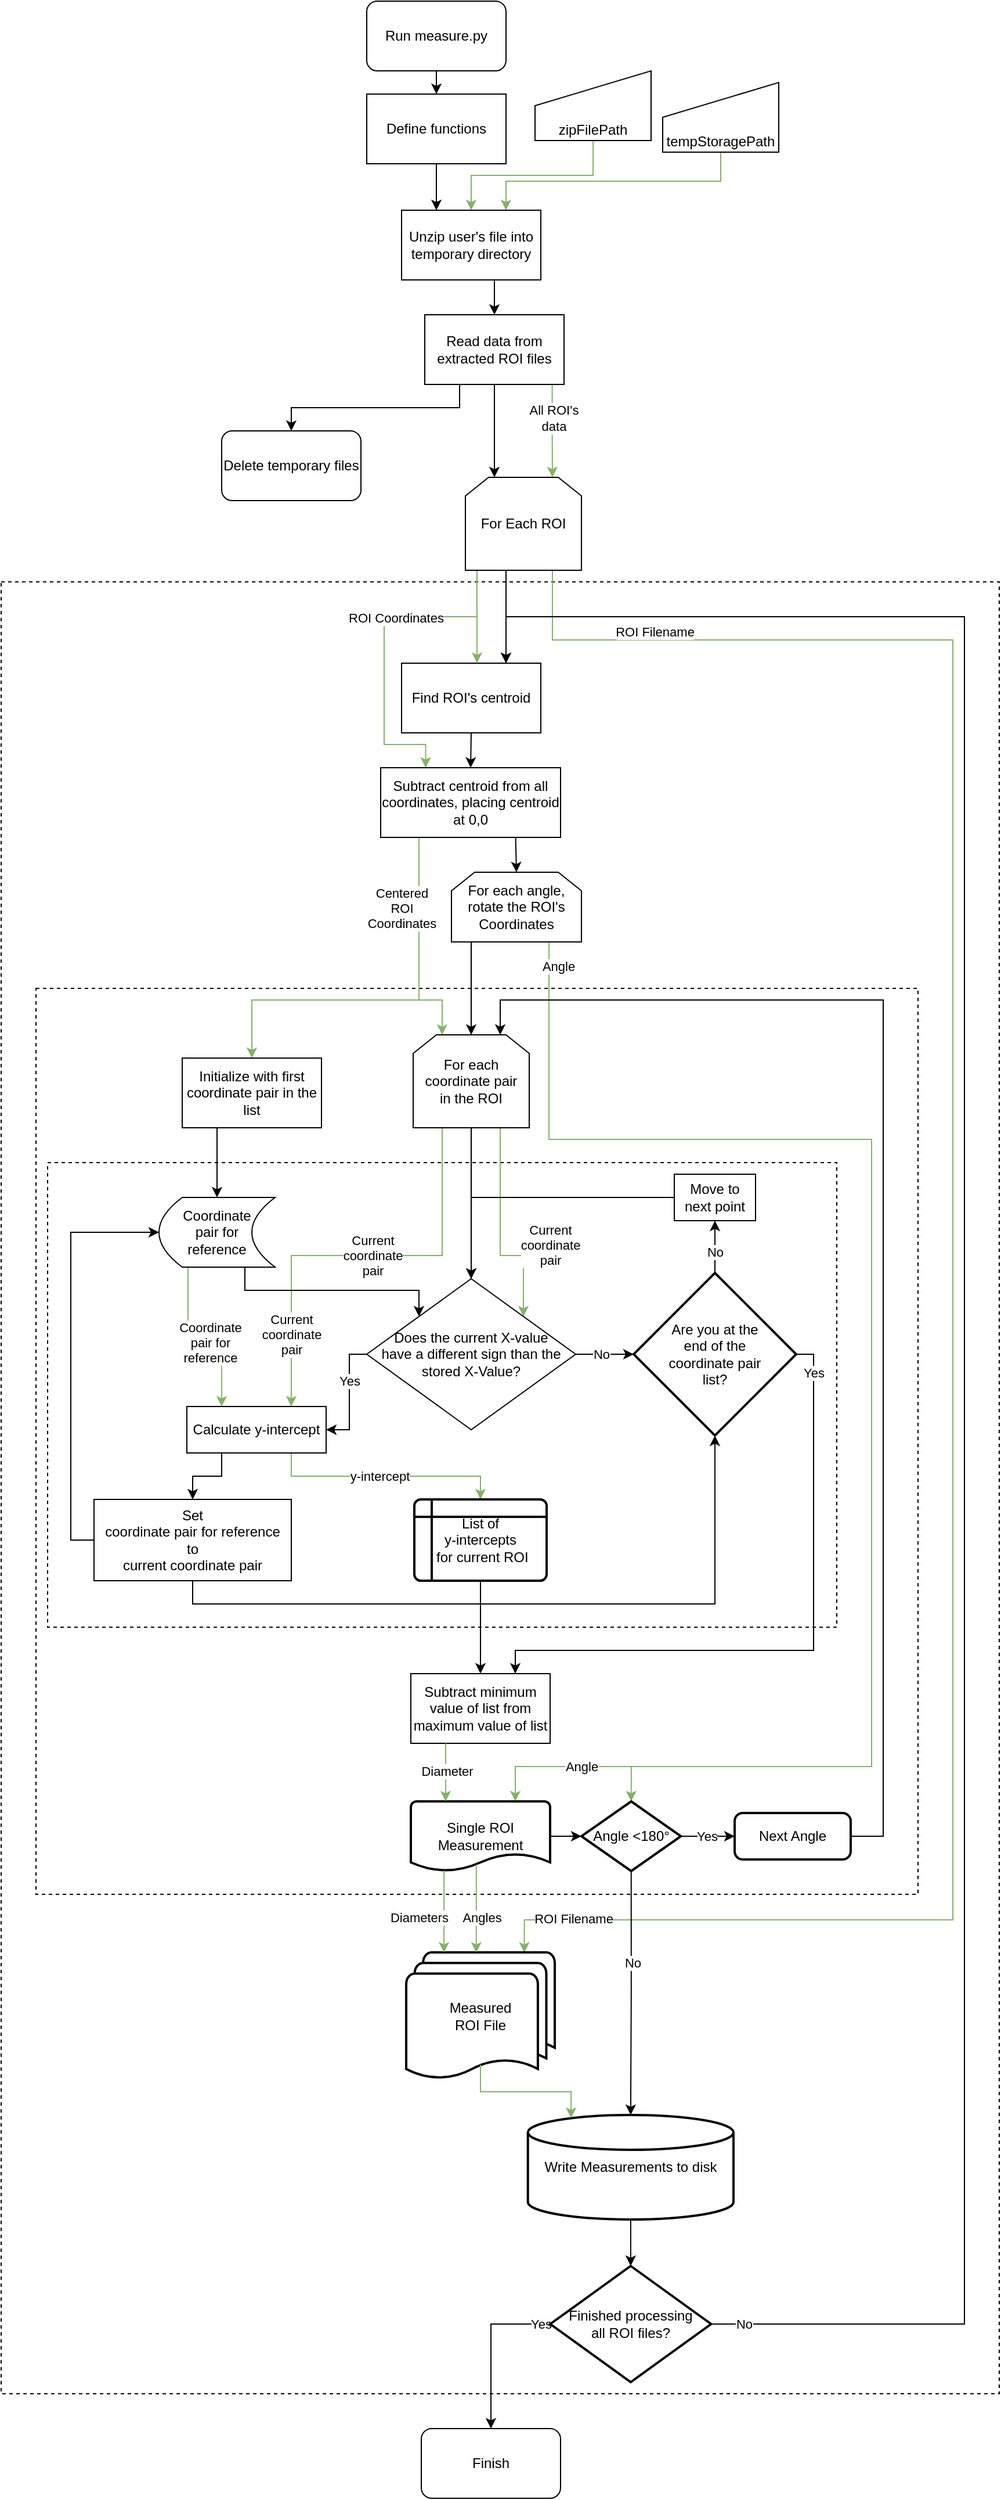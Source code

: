 <mxfile version="25.0.3">
  <diagram name="Page-1" id="Ukwd3pLd63eVTPbRMamu">
    <mxGraphModel dx="1938" dy="1202" grid="1" gridSize="10" guides="1" tooltips="1" connect="1" arrows="1" fold="1" page="1" pageScale="1" pageWidth="850" pageHeight="1700" background="none" math="0" shadow="0">
      <root>
        <mxCell id="0" />
        <mxCell id="1" parent="0" />
        <mxCell id="DfRfyEGStepN6iGDgja2-163" value="" style="rounded=0;whiteSpace=wrap;html=1;dashed=1;" vertex="1" parent="1">
          <mxGeometry x="20" y="500" width="860" height="1560" as="geometry" />
        </mxCell>
        <mxCell id="DfRfyEGStepN6iGDgja2-31" style="edgeStyle=orthogonalEdgeStyle;rounded=0;orthogonalLoop=1;jettySize=auto;html=1;exitX=0.099;exitY=1.001;exitDx=0;exitDy=0;entryX=0.25;entryY=0;entryDx=0;entryDy=0;fillColor=#d5e8d4;strokeColor=#82b366;exitPerimeter=0;" edge="1" parent="1" source="DfRfyEGStepN6iGDgja2-52" target="DfRfyEGStepN6iGDgja2-27">
          <mxGeometry relative="1" as="geometry">
            <mxPoint x="445" y="520" as="sourcePoint" />
            <Array as="points">
              <mxPoint x="430" y="530" />
              <mxPoint x="350" y="530" />
              <mxPoint x="350" y="640" />
              <mxPoint x="386" y="640" />
            </Array>
          </mxGeometry>
        </mxCell>
        <mxCell id="DfRfyEGStepN6iGDgja2-141" value="" style="rounded=0;whiteSpace=wrap;html=1;dashed=1;" vertex="1" parent="1">
          <mxGeometry x="50" y="850" width="760" height="780" as="geometry" />
        </mxCell>
        <mxCell id="DfRfyEGStepN6iGDgja2-136" style="edgeStyle=orthogonalEdgeStyle;rounded=0;orthogonalLoop=1;jettySize=auto;html=1;exitX=0.75;exitY=1;exitDx=0;exitDy=0;entryX=0.5;entryY=0;entryDx=0;entryDy=0;entryPerimeter=0;fillColor=#d5e8d4;strokeColor=#82b366;" edge="1" parent="1" source="DfRfyEGStepN6iGDgja2-56" target="DfRfyEGStepN6iGDgja2-129">
          <mxGeometry relative="1" as="geometry">
            <mxPoint x="680" y="1504.634" as="targetPoint" />
            <Array as="points">
              <mxPoint x="492" y="980" />
              <mxPoint x="770" y="980" />
              <mxPoint x="770" y="1520" />
              <mxPoint x="563" y="1520" />
            </Array>
          </mxGeometry>
        </mxCell>
        <mxCell id="DfRfyEGStepN6iGDgja2-102" value="" style="rounded=0;whiteSpace=wrap;html=1;dashed=1;" vertex="1" parent="1">
          <mxGeometry x="60" y="1000" width="680" height="400" as="geometry" />
        </mxCell>
        <mxCell id="DfRfyEGStepN6iGDgja2-74" style="edgeStyle=orthogonalEdgeStyle;rounded=0;orthogonalLoop=1;jettySize=auto;html=1;exitX=0.25;exitY=1;exitDx=0;exitDy=0;entryX=0.5;entryY=0;entryDx=0;entryDy=0;fillColor=#d5e8d4;strokeColor=#82b366;" edge="1" parent="1" source="DfRfyEGStepN6iGDgja2-27" target="DfRfyEGStepN6iGDgja2-63">
          <mxGeometry relative="1" as="geometry">
            <Array as="points">
              <mxPoint x="380" y="720" />
              <mxPoint x="380" y="860" />
              <mxPoint x="236" y="860" />
            </Array>
          </mxGeometry>
        </mxCell>
        <mxCell id="DfRfyEGStepN6iGDgja2-73" style="edgeStyle=orthogonalEdgeStyle;rounded=0;orthogonalLoop=1;jettySize=auto;html=1;exitX=0.25;exitY=1;exitDx=0;exitDy=0;entryX=0.75;entryY=0;entryDx=0;entryDy=0;fillColor=#d5e8d4;strokeColor=#82b366;" edge="1" parent="1" source="DfRfyEGStepN6iGDgja2-57" target="DfRfyEGStepN6iGDgja2-72">
          <mxGeometry relative="1" as="geometry">
            <mxPoint x="400" y="1040" as="sourcePoint" />
            <Array as="points">
              <mxPoint x="400" y="1080" />
              <mxPoint x="270" y="1080" />
            </Array>
          </mxGeometry>
        </mxCell>
        <mxCell id="DfRfyEGStepN6iGDgja2-79" value="&lt;div&gt;Current&lt;/div&gt;&lt;div&gt;coordinate&lt;/div&gt;&lt;div&gt;pair&lt;/div&gt;" style="edgeLabel;html=1;align=center;verticalAlign=middle;resizable=0;points=[];" vertex="1" connectable="0" parent="DfRfyEGStepN6iGDgja2-73">
          <mxGeometry x="0.67" y="-2" relative="1" as="geometry">
            <mxPoint x="2" y="-1" as="offset" />
          </mxGeometry>
        </mxCell>
        <mxCell id="DfRfyEGStepN6iGDgja2-83" value="&lt;div&gt;Current&lt;/div&gt;&lt;div&gt;coordinate&lt;/div&gt;&lt;div&gt;pair&lt;/div&gt;" style="edgeLabel;html=1;align=center;verticalAlign=middle;resizable=0;points=[];" vertex="1" connectable="0" parent="DfRfyEGStepN6iGDgja2-73">
          <mxGeometry x="-0.276" relative="1" as="geometry">
            <mxPoint x="-36" as="offset" />
          </mxGeometry>
        </mxCell>
        <mxCell id="DfRfyEGStepN6iGDgja2-8" style="edgeStyle=orthogonalEdgeStyle;rounded=0;orthogonalLoop=1;jettySize=auto;html=1;exitX=0.5;exitY=1;exitDx=0;exitDy=0;fillColor=#d5e8d4;strokeColor=#82b366;" edge="1" parent="1" source="DfRfyEGStepN6iGDgja2-54" target="DfRfyEGStepN6iGDgja2-5">
          <mxGeometry relative="1" as="geometry">
            <mxPoint x="360" y="60" as="sourcePoint" />
          </mxGeometry>
        </mxCell>
        <mxCell id="DfRfyEGStepN6iGDgja2-9" style="edgeStyle=orthogonalEdgeStyle;rounded=0;orthogonalLoop=1;jettySize=auto;html=1;exitX=0.5;exitY=1;exitDx=0;exitDy=0;entryX=0.75;entryY=0;entryDx=0;entryDy=0;fillColor=#d5e8d4;strokeColor=#82b366;" edge="1" parent="1" source="DfRfyEGStepN6iGDgja2-55" target="DfRfyEGStepN6iGDgja2-5">
          <mxGeometry relative="1" as="geometry">
            <mxPoint x="500" y="60" as="sourcePoint" />
          </mxGeometry>
        </mxCell>
        <mxCell id="DfRfyEGStepN6iGDgja2-113" style="edgeStyle=orthogonalEdgeStyle;rounded=0;orthogonalLoop=1;jettySize=auto;html=1;exitX=0.5;exitY=1;exitDx=0;exitDy=0;entryX=0.25;entryY=0;entryDx=0;entryDy=0;" edge="1" parent="1" source="DfRfyEGStepN6iGDgja2-4" target="DfRfyEGStepN6iGDgja2-5">
          <mxGeometry relative="1" as="geometry" />
        </mxCell>
        <mxCell id="DfRfyEGStepN6iGDgja2-4" value="Define functions" style="rounded=0;whiteSpace=wrap;html=1;" vertex="1" parent="1">
          <mxGeometry x="335" y="80" width="120" height="60" as="geometry" />
        </mxCell>
        <mxCell id="DfRfyEGStepN6iGDgja2-12" style="edgeStyle=orthogonalEdgeStyle;rounded=0;orthogonalLoop=1;jettySize=auto;html=1;exitX=0.5;exitY=1;exitDx=0;exitDy=0;entryX=0.5;entryY=0;entryDx=0;entryDy=0;" edge="1" parent="1" source="DfRfyEGStepN6iGDgja2-5" target="DfRfyEGStepN6iGDgja2-10">
          <mxGeometry relative="1" as="geometry" />
        </mxCell>
        <mxCell id="DfRfyEGStepN6iGDgja2-5" value="Unzip user&#39;s file into temporary directory" style="rounded=0;whiteSpace=wrap;html=1;" vertex="1" parent="1">
          <mxGeometry x="365" y="180" width="120" height="60" as="geometry" />
        </mxCell>
        <mxCell id="DfRfyEGStepN6iGDgja2-14" style="edgeStyle=orthogonalEdgeStyle;rounded=0;orthogonalLoop=1;jettySize=auto;html=1;exitX=0.25;exitY=1;exitDx=0;exitDy=0;entryX=0.5;entryY=0;entryDx=0;entryDy=0;" edge="1" parent="1" source="DfRfyEGStepN6iGDgja2-10" target="DfRfyEGStepN6iGDgja2-53">
          <mxGeometry relative="1" as="geometry">
            <mxPoint x="270" y="370" as="targetPoint" />
          </mxGeometry>
        </mxCell>
        <mxCell id="DfRfyEGStepN6iGDgja2-16" style="edgeStyle=orthogonalEdgeStyle;rounded=0;orthogonalLoop=1;jettySize=auto;html=1;exitX=0.915;exitY=1.003;exitDx=0;exitDy=0;entryX=0.75;entryY=0;entryDx=0;entryDy=0;fillColor=#d5e8d4;strokeColor=#82b366;exitPerimeter=0;" edge="1" parent="1" source="DfRfyEGStepN6iGDgja2-10" target="DfRfyEGStepN6iGDgja2-52">
          <mxGeometry relative="1" as="geometry">
            <mxPoint x="509.426" y="431.716" as="targetPoint" />
            <Array as="points">
              <mxPoint x="495" y="370" />
              <mxPoint x="495" y="370" />
            </Array>
          </mxGeometry>
        </mxCell>
        <mxCell id="DfRfyEGStepN6iGDgja2-161" value="&lt;div&gt;All ROI&#39;s&lt;/div&gt;&lt;div&gt;data&lt;br&gt;&lt;/div&gt;" style="edgeLabel;html=1;align=center;verticalAlign=middle;resizable=0;points=[];" vertex="1" connectable="0" parent="DfRfyEGStepN6iGDgja2-16">
          <mxGeometry x="-0.292" y="1" relative="1" as="geometry">
            <mxPoint as="offset" />
          </mxGeometry>
        </mxCell>
        <mxCell id="DfRfyEGStepN6iGDgja2-160" style="edgeStyle=orthogonalEdgeStyle;rounded=0;orthogonalLoop=1;jettySize=auto;html=1;exitX=0.5;exitY=1;exitDx=0;exitDy=0;entryX=0.25;entryY=0;entryDx=0;entryDy=0;" edge="1" parent="1" source="DfRfyEGStepN6iGDgja2-10" target="DfRfyEGStepN6iGDgja2-52">
          <mxGeometry relative="1" as="geometry">
            <Array as="points">
              <mxPoint x="445" y="370" />
              <mxPoint x="445" y="370" />
            </Array>
          </mxGeometry>
        </mxCell>
        <mxCell id="DfRfyEGStepN6iGDgja2-10" value="Read data from extracted ROI files" style="rounded=0;whiteSpace=wrap;html=1;" vertex="1" parent="1">
          <mxGeometry x="385" y="270" width="120" height="60" as="geometry" />
        </mxCell>
        <mxCell id="DfRfyEGStepN6iGDgja2-23" style="edgeStyle=orthogonalEdgeStyle;rounded=0;orthogonalLoop=1;jettySize=auto;html=1;exitX=0.25;exitY=1;exitDx=0;exitDy=0;fillColor=#d5e8d4;strokeColor=#82b366;entryX=0.543;entryY=-0.003;entryDx=0;entryDy=0;entryPerimeter=0;" edge="1" parent="1" source="DfRfyEGStepN6iGDgja2-52" target="DfRfyEGStepN6iGDgja2-21">
          <mxGeometry relative="1" as="geometry">
            <mxPoint x="445" y="520" as="sourcePoint" />
            <mxPoint x="410" y="550" as="targetPoint" />
            <Array as="points">
              <mxPoint x="430" y="490" />
              <mxPoint x="430" y="570" />
            </Array>
          </mxGeometry>
        </mxCell>
        <mxCell id="DfRfyEGStepN6iGDgja2-24" value="ROI Coordinates" style="edgeLabel;html=1;align=center;verticalAlign=middle;resizable=0;points=[];" vertex="1" connectable="0" parent="DfRfyEGStepN6iGDgja2-23">
          <mxGeometry x="-0.068" y="-1" relative="1" as="geometry">
            <mxPoint x="-69" y="11" as="offset" />
          </mxGeometry>
        </mxCell>
        <mxCell id="DfRfyEGStepN6iGDgja2-25" style="edgeStyle=orthogonalEdgeStyle;rounded=0;orthogonalLoop=1;jettySize=auto;html=1;exitX=0.75;exitY=1;exitDx=0;exitDy=0;fillColor=#d5e8d4;strokeColor=#82b366;entryX=0.795;entryY=0.002;entryDx=0;entryDy=0;entryPerimeter=0;" edge="1" parent="1" source="DfRfyEGStepN6iGDgja2-52" target="DfRfyEGStepN6iGDgja2-142">
          <mxGeometry relative="1" as="geometry">
            <mxPoint x="480" y="1670" as="targetPoint" />
            <mxPoint x="495" y="520" as="sourcePoint" />
            <Array as="points">
              <mxPoint x="495" y="550" />
              <mxPoint x="840" y="550" />
              <mxPoint x="840" y="1652" />
              <mxPoint x="471" y="1652" />
            </Array>
          </mxGeometry>
        </mxCell>
        <mxCell id="DfRfyEGStepN6iGDgja2-26" value="ROI Filename" style="edgeLabel;html=1;align=center;verticalAlign=middle;resizable=0;points=[];" vertex="1" connectable="0" parent="DfRfyEGStepN6iGDgja2-25">
          <mxGeometry x="-0.221" y="3" relative="1" as="geometry">
            <mxPoint x="-260" y="-344" as="offset" />
          </mxGeometry>
        </mxCell>
        <mxCell id="DfRfyEGStepN6iGDgja2-149" value="ROI Filename" style="edgeLabel;html=1;align=center;verticalAlign=middle;resizable=0;points=[];" vertex="1" connectable="0" parent="DfRfyEGStepN6iGDgja2-25">
          <mxGeometry x="0.954" y="-1" relative="1" as="geometry">
            <mxPoint x="26" as="offset" />
          </mxGeometry>
        </mxCell>
        <mxCell id="DfRfyEGStepN6iGDgja2-29" style="edgeStyle=orthogonalEdgeStyle;rounded=0;orthogonalLoop=1;jettySize=auto;html=1;exitX=0.5;exitY=1;exitDx=0;exitDy=0;entryX=0.5;entryY=0;entryDx=0;entryDy=0;" edge="1" parent="1" source="DfRfyEGStepN6iGDgja2-21" target="DfRfyEGStepN6iGDgja2-27">
          <mxGeometry relative="1" as="geometry" />
        </mxCell>
        <mxCell id="DfRfyEGStepN6iGDgja2-21" value="Find ROI&#39;s centroid" style="rounded=0;whiteSpace=wrap;html=1;" vertex="1" parent="1">
          <mxGeometry x="365" y="570" width="120" height="60" as="geometry" />
        </mxCell>
        <mxCell id="DfRfyEGStepN6iGDgja2-32" style="edgeStyle=orthogonalEdgeStyle;rounded=0;orthogonalLoop=1;jettySize=auto;html=1;exitX=0.25;exitY=1;exitDx=0;exitDy=0;entryX=0.25;entryY=0;entryDx=0;entryDy=0;fillColor=#d5e8d4;strokeColor=#82b366;" edge="1" parent="1" source="DfRfyEGStepN6iGDgja2-27" target="DfRfyEGStepN6iGDgja2-57">
          <mxGeometry relative="1" as="geometry">
            <mxPoint x="424.25" y="760" as="targetPoint" />
            <Array as="points">
              <mxPoint x="380" y="720" />
              <mxPoint x="380" y="860" />
              <mxPoint x="400" y="860" />
            </Array>
          </mxGeometry>
        </mxCell>
        <mxCell id="DfRfyEGStepN6iGDgja2-34" value="&lt;div&gt;Centered&lt;/div&gt;&lt;div&gt;ROI&lt;/div&gt;&lt;div&gt;Coordinates&lt;/div&gt;" style="edgeLabel;html=1;align=center;verticalAlign=middle;resizable=0;points=[];" vertex="1" connectable="0" parent="DfRfyEGStepN6iGDgja2-32">
          <mxGeometry x="-0.008" relative="1" as="geometry">
            <mxPoint x="-15" y="-31" as="offset" />
          </mxGeometry>
        </mxCell>
        <mxCell id="DfRfyEGStepN6iGDgja2-123" style="edgeStyle=orthogonalEdgeStyle;rounded=0;orthogonalLoop=1;jettySize=auto;html=1;exitX=0.75;exitY=1;exitDx=0;exitDy=0;entryX=0.5;entryY=0;entryDx=0;entryDy=0;" edge="1" parent="1" source="DfRfyEGStepN6iGDgja2-27" target="DfRfyEGStepN6iGDgja2-56">
          <mxGeometry relative="1" as="geometry" />
        </mxCell>
        <mxCell id="DfRfyEGStepN6iGDgja2-27" value="Subtract centroid from all coordinates, placing centroid at 0,0" style="rounded=0;whiteSpace=wrap;html=1;" vertex="1" parent="1">
          <mxGeometry x="347" y="660" width="155" height="60" as="geometry" />
        </mxCell>
        <mxCell id="DfRfyEGStepN6iGDgja2-48" style="edgeStyle=orthogonalEdgeStyle;rounded=0;orthogonalLoop=1;jettySize=auto;html=1;exitX=0.75;exitY=1;exitDx=0;exitDy=0;entryX=1;entryY=0;entryDx=0;entryDy=0;fillColor=#d5e8d4;strokeColor=#82b366;" edge="1" parent="1" source="DfRfyEGStepN6iGDgja2-57" target="DfRfyEGStepN6iGDgja2-59">
          <mxGeometry relative="1" as="geometry">
            <mxPoint x="400" y="1120" as="targetPoint" />
            <mxPoint x="450" y="1040" as="sourcePoint" />
            <Array as="points">
              <mxPoint x="450" y="1080" />
              <mxPoint x="470" y="1080" />
            </Array>
          </mxGeometry>
        </mxCell>
        <mxCell id="DfRfyEGStepN6iGDgja2-49" value="&lt;div&gt;Current&lt;/div&gt;&lt;div&gt;coordinate&lt;/div&gt;&lt;div&gt;pair&lt;/div&gt;" style="edgeLabel;html=1;align=center;verticalAlign=middle;resizable=0;points=[];" vertex="1" connectable="0" parent="DfRfyEGStepN6iGDgja2-48">
          <mxGeometry x="-0.218" y="2" relative="1" as="geometry">
            <mxPoint x="41" y="29" as="offset" />
          </mxGeometry>
        </mxCell>
        <mxCell id="DfRfyEGStepN6iGDgja2-162" style="edgeStyle=orthogonalEdgeStyle;rounded=0;orthogonalLoop=1;jettySize=auto;html=1;exitX=0.5;exitY=1;exitDx=0;exitDy=0;entryX=0.75;entryY=0;entryDx=0;entryDy=0;" edge="1" parent="1" source="DfRfyEGStepN6iGDgja2-52" target="DfRfyEGStepN6iGDgja2-21">
          <mxGeometry relative="1" as="geometry">
            <Array as="points">
              <mxPoint x="455" y="490" />
            </Array>
          </mxGeometry>
        </mxCell>
        <mxCell id="DfRfyEGStepN6iGDgja2-52" value="For Each ROI" style="shape=loopLimit;whiteSpace=wrap;html=1;" vertex="1" parent="1">
          <mxGeometry x="420" y="410" width="100" height="80" as="geometry" />
        </mxCell>
        <mxCell id="DfRfyEGStepN6iGDgja2-53" value="Delete temporary files" style="rounded=1;whiteSpace=wrap;html=1;" vertex="1" parent="1">
          <mxGeometry x="210" y="370" width="120" height="60" as="geometry" />
        </mxCell>
        <mxCell id="DfRfyEGStepN6iGDgja2-54" value="zipFilePath" style="shape=manualInput;whiteSpace=wrap;html=1;verticalAlign=bottom;" vertex="1" parent="1">
          <mxGeometry x="480" y="60" width="100" height="60" as="geometry" />
        </mxCell>
        <mxCell id="DfRfyEGStepN6iGDgja2-55" value="tempStoragePath" style="shape=manualInput;whiteSpace=wrap;html=1;verticalAlign=bottom;" vertex="1" parent="1">
          <mxGeometry x="590" y="70" width="100" height="60" as="geometry" />
        </mxCell>
        <mxCell id="DfRfyEGStepN6iGDgja2-124" style="edgeStyle=orthogonalEdgeStyle;rounded=0;orthogonalLoop=1;jettySize=auto;html=1;exitX=0.75;exitY=1;exitDx=0;exitDy=0;entryX=0.75;entryY=0;entryDx=0;entryDy=0;entryPerimeter=0;fillColor=#d5e8d4;strokeColor=#82b366;" edge="1" parent="1" source="DfRfyEGStepN6iGDgja2-56" target="DfRfyEGStepN6iGDgja2-122">
          <mxGeometry relative="1" as="geometry">
            <mxPoint x="800" y="1450" as="targetPoint" />
            <Array as="points">
              <mxPoint x="492" y="980" />
              <mxPoint x="770" y="980" />
              <mxPoint x="770" y="1520" />
              <mxPoint x="463" y="1520" />
            </Array>
          </mxGeometry>
        </mxCell>
        <mxCell id="DfRfyEGStepN6iGDgja2-128" value="Angle" style="edgeLabel;html=1;align=center;verticalAlign=middle;resizable=0;points=[];" vertex="1" connectable="0" parent="DfRfyEGStepN6iGDgja2-124">
          <mxGeometry x="0.959" y="1" relative="1" as="geometry">
            <mxPoint x="56" y="-3" as="offset" />
          </mxGeometry>
        </mxCell>
        <mxCell id="DfRfyEGStepN6iGDgja2-125" value="Angle" style="edgeLabel;html=1;align=center;verticalAlign=middle;resizable=0;points=[];" vertex="1" connectable="0" parent="DfRfyEGStepN6iGDgja2-124">
          <mxGeometry x="-0.846" y="3" relative="1" as="geometry">
            <mxPoint x="5" y="-81" as="offset" />
          </mxGeometry>
        </mxCell>
        <mxCell id="DfRfyEGStepN6iGDgja2-137" style="edgeStyle=orthogonalEdgeStyle;rounded=0;orthogonalLoop=1;jettySize=auto;html=1;exitX=0.25;exitY=1;exitDx=0;exitDy=0;entryX=0.5;entryY=0;entryDx=0;entryDy=0;" edge="1" parent="1" source="DfRfyEGStepN6iGDgja2-56" target="DfRfyEGStepN6iGDgja2-57">
          <mxGeometry relative="1" as="geometry">
            <Array as="points">
              <mxPoint x="425" y="810" />
            </Array>
          </mxGeometry>
        </mxCell>
        <mxCell id="DfRfyEGStepN6iGDgja2-56" value="&lt;div&gt;For each angle, rotate the ROI&#39;s Coordinates&lt;/div&gt;" style="shape=loopLimit;whiteSpace=wrap;html=1;" vertex="1" parent="1">
          <mxGeometry x="408" y="750" width="112" height="60" as="geometry" />
        </mxCell>
        <mxCell id="DfRfyEGStepN6iGDgja2-94" style="edgeStyle=orthogonalEdgeStyle;rounded=0;orthogonalLoop=1;jettySize=auto;html=1;exitX=0.5;exitY=1;exitDx=0;exitDy=0;entryX=0.5;entryY=0;entryDx=0;entryDy=0;" edge="1" parent="1" source="DfRfyEGStepN6iGDgja2-57" target="DfRfyEGStepN6iGDgja2-59">
          <mxGeometry relative="1" as="geometry">
            <mxPoint x="425" y="1040" as="sourcePoint" />
          </mxGeometry>
        </mxCell>
        <mxCell id="DfRfyEGStepN6iGDgja2-57" value="&lt;div&gt;For each coordinate pair&lt;/div&gt;&lt;div&gt;in the ROI&lt;/div&gt;" style="shape=loopLimit;whiteSpace=wrap;html=1;" vertex="1" parent="1">
          <mxGeometry x="375" y="890" width="100" height="80" as="geometry" />
        </mxCell>
        <mxCell id="DfRfyEGStepN6iGDgja2-60" style="edgeStyle=orthogonalEdgeStyle;rounded=0;orthogonalLoop=1;jettySize=auto;html=1;exitX=0.75;exitY=1;exitDx=0;exitDy=0;entryX=0;entryY=0;entryDx=0;entryDy=0;" edge="1" parent="1" source="DfRfyEGStepN6iGDgja2-58" target="DfRfyEGStepN6iGDgja2-59">
          <mxGeometry relative="1" as="geometry">
            <Array as="points">
              <mxPoint x="230" y="1090" />
              <mxPoint x="230" y="1110" />
              <mxPoint x="380" y="1110" />
            </Array>
          </mxGeometry>
        </mxCell>
        <mxCell id="DfRfyEGStepN6iGDgja2-77" style="edgeStyle=orthogonalEdgeStyle;rounded=0;orthogonalLoop=1;jettySize=auto;html=1;exitX=0.25;exitY=1;exitDx=0;exitDy=0;entryX=0.25;entryY=0;entryDx=0;entryDy=0;fillColor=#d5e8d4;strokeColor=#82b366;" edge="1" parent="1" source="DfRfyEGStepN6iGDgja2-58" target="DfRfyEGStepN6iGDgja2-72">
          <mxGeometry relative="1" as="geometry">
            <Array as="points">
              <mxPoint x="181" y="1150" />
              <mxPoint x="210" y="1150" />
            </Array>
          </mxGeometry>
        </mxCell>
        <mxCell id="DfRfyEGStepN6iGDgja2-78" value="&lt;div&gt;Coordinate&lt;/div&gt;&lt;div&gt;pair for&lt;/div&gt;&lt;div&gt;reference&lt;br&gt;&lt;/div&gt;" style="edgeLabel;html=1;align=center;verticalAlign=middle;resizable=0;points=[];" vertex="1" connectable="0" parent="DfRfyEGStepN6iGDgja2-77">
          <mxGeometry x="-0.036" relative="1" as="geometry">
            <mxPoint x="7" y="5" as="offset" />
          </mxGeometry>
        </mxCell>
        <mxCell id="DfRfyEGStepN6iGDgja2-58" value="&lt;div&gt;Coordinate&lt;/div&gt;&lt;div&gt;pair for&lt;/div&gt;&lt;div&gt;reference&lt;br&gt;&lt;/div&gt;" style="shape=dataStorage;whiteSpace=wrap;html=1;fixedSize=1;" vertex="1" parent="1">
          <mxGeometry x="156" y="1030" width="100" height="60" as="geometry" />
        </mxCell>
        <mxCell id="DfRfyEGStepN6iGDgja2-67" style="edgeStyle=orthogonalEdgeStyle;rounded=0;orthogonalLoop=1;jettySize=auto;html=1;exitX=1;exitY=0.5;exitDx=0;exitDy=0;entryX=0;entryY=0.5;entryDx=0;entryDy=0;entryPerimeter=0;" edge="1" parent="1" source="DfRfyEGStepN6iGDgja2-59" target="DfRfyEGStepN6iGDgja2-96">
          <mxGeometry relative="1" as="geometry" />
        </mxCell>
        <mxCell id="DfRfyEGStepN6iGDgja2-104" value="No" style="edgeLabel;html=1;align=center;verticalAlign=middle;resizable=0;points=[];" vertex="1" connectable="0" parent="DfRfyEGStepN6iGDgja2-67">
          <mxGeometry x="-0.128" relative="1" as="geometry">
            <mxPoint as="offset" />
          </mxGeometry>
        </mxCell>
        <mxCell id="DfRfyEGStepN6iGDgja2-70" style="edgeStyle=orthogonalEdgeStyle;rounded=0;orthogonalLoop=1;jettySize=auto;html=1;exitX=0;exitY=0.5;exitDx=0;exitDy=0;entryX=1;entryY=0.5;entryDx=0;entryDy=0;" edge="1" parent="1" source="DfRfyEGStepN6iGDgja2-59" target="DfRfyEGStepN6iGDgja2-72">
          <mxGeometry relative="1" as="geometry">
            <mxPoint x="310" y="1300" as="targetPoint" />
            <Array as="points">
              <mxPoint x="320" y="1165" />
              <mxPoint x="320" y="1230" />
            </Array>
          </mxGeometry>
        </mxCell>
        <mxCell id="DfRfyEGStepN6iGDgja2-71" value="Yes" style="edgeLabel;html=1;align=center;verticalAlign=middle;resizable=0;points=[];" vertex="1" connectable="0" parent="DfRfyEGStepN6iGDgja2-70">
          <mxGeometry x="-0.216" y="1" relative="1" as="geometry">
            <mxPoint x="-1" y="-1" as="offset" />
          </mxGeometry>
        </mxCell>
        <mxCell id="DfRfyEGStepN6iGDgja2-59" value="&lt;div&gt;Does the current X-value&lt;/div&gt;&lt;div&gt;have a different sign than the stored X-Value?&lt;/div&gt;" style="rhombus;whiteSpace=wrap;html=1;" vertex="1" parent="1">
          <mxGeometry x="335" y="1100" width="180" height="130" as="geometry" />
        </mxCell>
        <mxCell id="DfRfyEGStepN6iGDgja2-114" style="edgeStyle=orthogonalEdgeStyle;rounded=0;orthogonalLoop=1;jettySize=auto;html=1;exitX=0.25;exitY=1;exitDx=0;exitDy=0;entryX=0.5;entryY=0;entryDx=0;entryDy=0;" edge="1" parent="1" source="DfRfyEGStepN6iGDgja2-63" target="DfRfyEGStepN6iGDgja2-58">
          <mxGeometry relative="1" as="geometry" />
        </mxCell>
        <mxCell id="DfRfyEGStepN6iGDgja2-63" value="&lt;div&gt;Initialize with first coordinate pair in the list&lt;/div&gt;" style="rounded=0;whiteSpace=wrap;html=1;" vertex="1" parent="1">
          <mxGeometry x="176" y="910" width="120" height="60" as="geometry" />
        </mxCell>
        <mxCell id="DfRfyEGStepN6iGDgja2-103" style="edgeStyle=orthogonalEdgeStyle;rounded=0;orthogonalLoop=1;jettySize=auto;html=1;exitX=0;exitY=0.5;exitDx=0;exitDy=0;entryX=0.5;entryY=0;entryDx=0;entryDy=0;" edge="1" parent="1" source="DfRfyEGStepN6iGDgja2-66" target="DfRfyEGStepN6iGDgja2-59">
          <mxGeometry relative="1" as="geometry" />
        </mxCell>
        <mxCell id="DfRfyEGStepN6iGDgja2-66" value="&lt;div&gt;Move to&lt;/div&gt;&lt;div&gt;next point&lt;/div&gt;" style="rounded=0;whiteSpace=wrap;html=1;" vertex="1" parent="1">
          <mxGeometry x="600" y="1010" width="70" height="40" as="geometry" />
        </mxCell>
        <mxCell id="DfRfyEGStepN6iGDgja2-90" style="edgeStyle=orthogonalEdgeStyle;rounded=0;orthogonalLoop=1;jettySize=auto;html=1;exitX=0.25;exitY=1;exitDx=0;exitDy=0;entryX=0.5;entryY=0;entryDx=0;entryDy=0;" edge="1" parent="1" source="DfRfyEGStepN6iGDgja2-72" target="DfRfyEGStepN6iGDgja2-89">
          <mxGeometry relative="1" as="geometry">
            <Array as="points">
              <mxPoint x="210" y="1270" />
              <mxPoint x="185" y="1270" />
            </Array>
          </mxGeometry>
        </mxCell>
        <mxCell id="DfRfyEGStepN6iGDgja2-93" style="edgeStyle=orthogonalEdgeStyle;rounded=0;orthogonalLoop=1;jettySize=auto;html=1;exitX=0.75;exitY=1;exitDx=0;exitDy=0;entryX=0.5;entryY=0;entryDx=0;entryDy=0;fillColor=#d5e8d4;strokeColor=#82b366;" edge="1" parent="1" source="DfRfyEGStepN6iGDgja2-72" target="DfRfyEGStepN6iGDgja2-92">
          <mxGeometry relative="1" as="geometry" />
        </mxCell>
        <mxCell id="DfRfyEGStepN6iGDgja2-97" value="y-intercept" style="edgeLabel;html=1;align=center;verticalAlign=middle;resizable=0;points=[];" vertex="1" connectable="0" parent="DfRfyEGStepN6iGDgja2-93">
          <mxGeometry x="-0.057" relative="1" as="geometry">
            <mxPoint as="offset" />
          </mxGeometry>
        </mxCell>
        <mxCell id="DfRfyEGStepN6iGDgja2-72" value="Calculate y-intercept" style="rounded=0;whiteSpace=wrap;html=1;" vertex="1" parent="1">
          <mxGeometry x="180" y="1210" width="120" height="40" as="geometry" />
        </mxCell>
        <mxCell id="DfRfyEGStepN6iGDgja2-91" style="edgeStyle=orthogonalEdgeStyle;rounded=0;orthogonalLoop=1;jettySize=auto;html=1;exitX=0;exitY=0.5;exitDx=0;exitDy=0;entryX=0;entryY=0.5;entryDx=0;entryDy=0;" edge="1" parent="1" source="DfRfyEGStepN6iGDgja2-89" target="DfRfyEGStepN6iGDgja2-58">
          <mxGeometry relative="1" as="geometry">
            <mxPoint x="130" y="1080" as="targetPoint" />
          </mxGeometry>
        </mxCell>
        <mxCell id="DfRfyEGStepN6iGDgja2-89" value="&lt;div&gt;Set&lt;/div&gt;&lt;div&gt;coordinate pair for reference&lt;/div&gt;&lt;div&gt;to&lt;/div&gt;&lt;div&gt;current coordinate pair&lt;/div&gt;" style="rounded=0;whiteSpace=wrap;html=1;" vertex="1" parent="1">
          <mxGeometry x="100" y="1290" width="170" height="70" as="geometry" />
        </mxCell>
        <mxCell id="DfRfyEGStepN6iGDgja2-118" style="edgeStyle=orthogonalEdgeStyle;rounded=0;orthogonalLoop=1;jettySize=auto;html=1;exitX=0.5;exitY=1;exitDx=0;exitDy=0;entryX=0.5;entryY=0;entryDx=0;entryDy=0;" edge="1" parent="1" source="DfRfyEGStepN6iGDgja2-92" target="DfRfyEGStepN6iGDgja2-117">
          <mxGeometry relative="1" as="geometry" />
        </mxCell>
        <mxCell id="DfRfyEGStepN6iGDgja2-92" value="&lt;div&gt;List of&lt;/div&gt;&lt;div&gt;y-intercepts&lt;/div&gt;&amp;nbsp;for current ROI" style="shape=internalStorage;whiteSpace=wrap;html=1;dx=15;dy=15;rounded=1;arcSize=8;strokeWidth=2;" vertex="1" parent="1">
          <mxGeometry x="376" y="1290" width="114" height="70" as="geometry" />
        </mxCell>
        <mxCell id="DfRfyEGStepN6iGDgja2-106" style="edgeStyle=orthogonalEdgeStyle;rounded=0;orthogonalLoop=1;jettySize=auto;html=1;exitX=0.5;exitY=0;exitDx=0;exitDy=0;exitPerimeter=0;entryX=0.5;entryY=1;entryDx=0;entryDy=0;" edge="1" parent="1" source="DfRfyEGStepN6iGDgja2-96" target="DfRfyEGStepN6iGDgja2-66">
          <mxGeometry relative="1" as="geometry" />
        </mxCell>
        <mxCell id="DfRfyEGStepN6iGDgja2-107" value="No" style="edgeLabel;html=1;align=center;verticalAlign=middle;resizable=0;points=[];" vertex="1" connectable="0" parent="DfRfyEGStepN6iGDgja2-106">
          <mxGeometry x="-0.174" relative="1" as="geometry">
            <mxPoint as="offset" />
          </mxGeometry>
        </mxCell>
        <mxCell id="DfRfyEGStepN6iGDgja2-109" style="edgeStyle=orthogonalEdgeStyle;rounded=0;orthogonalLoop=1;jettySize=auto;html=1;exitX=1;exitY=0.5;exitDx=0;exitDy=0;exitPerimeter=0;entryX=0.75;entryY=0;entryDx=0;entryDy=0;" edge="1" parent="1" source="DfRfyEGStepN6iGDgja2-96" target="DfRfyEGStepN6iGDgja2-117">
          <mxGeometry relative="1" as="geometry">
            <mxPoint x="740" y="1460" as="targetPoint" />
            <Array as="points">
              <mxPoint x="720" y="1165" />
              <mxPoint x="720" y="1420" />
              <mxPoint x="463" y="1420" />
            </Array>
          </mxGeometry>
        </mxCell>
        <mxCell id="DfRfyEGStepN6iGDgja2-110" value="Yes" style="edgeLabel;html=1;align=center;verticalAlign=middle;resizable=0;points=[];" vertex="1" connectable="0" parent="DfRfyEGStepN6iGDgja2-109">
          <mxGeometry x="-0.867" y="-2" relative="1" as="geometry">
            <mxPoint x="2" y="-6" as="offset" />
          </mxGeometry>
        </mxCell>
        <mxCell id="DfRfyEGStepN6iGDgja2-96" value="&lt;div&gt;Are you at the&lt;/div&gt;&lt;div&gt;end of the&lt;/div&gt;&lt;div&gt;coordinate pair&lt;/div&gt;&lt;div&gt;list?&lt;/div&gt;" style="strokeWidth=2;html=1;shape=mxgraph.flowchart.decision;whiteSpace=wrap;perimeter=rectanglePerimeter;" vertex="1" parent="1">
          <mxGeometry x="565" y="1095" width="140" height="140" as="geometry" />
        </mxCell>
        <mxCell id="DfRfyEGStepN6iGDgja2-105" style="edgeStyle=orthogonalEdgeStyle;rounded=0;orthogonalLoop=1;jettySize=auto;html=1;exitX=0.5;exitY=1;exitDx=0;exitDy=0;entryX=0.5;entryY=1;entryDx=0;entryDy=0;entryPerimeter=0;" edge="1" parent="1" source="DfRfyEGStepN6iGDgja2-89" target="DfRfyEGStepN6iGDgja2-96">
          <mxGeometry relative="1" as="geometry">
            <Array as="points">
              <mxPoint x="185" y="1380" />
              <mxPoint x="635" y="1380" />
            </Array>
          </mxGeometry>
        </mxCell>
        <mxCell id="DfRfyEGStepN6iGDgja2-112" style="edgeStyle=orthogonalEdgeStyle;rounded=0;orthogonalLoop=1;jettySize=auto;html=1;exitX=0.5;exitY=1;exitDx=0;exitDy=0;entryX=0.5;entryY=0;entryDx=0;entryDy=0;" edge="1" parent="1" source="DfRfyEGStepN6iGDgja2-111" target="DfRfyEGStepN6iGDgja2-4">
          <mxGeometry relative="1" as="geometry" />
        </mxCell>
        <mxCell id="DfRfyEGStepN6iGDgja2-111" value="Run measure.py" style="rounded=1;whiteSpace=wrap;html=1;" vertex="1" parent="1">
          <mxGeometry x="335" width="120" height="60" as="geometry" />
        </mxCell>
        <mxCell id="DfRfyEGStepN6iGDgja2-117" value="Subtract minimum value of list from maximum value of list" style="rounded=0;whiteSpace=wrap;html=1;" vertex="1" parent="1">
          <mxGeometry x="373" y="1440" width="120" height="60" as="geometry" />
        </mxCell>
        <mxCell id="DfRfyEGStepN6iGDgja2-122" value="Single ROI Measurement" style="strokeWidth=2;html=1;shape=mxgraph.flowchart.document2;whiteSpace=wrap;size=0.25;" vertex="1" parent="1">
          <mxGeometry x="373" y="1550" width="120" height="60" as="geometry" />
        </mxCell>
        <mxCell id="DfRfyEGStepN6iGDgja2-126" style="edgeStyle=orthogonalEdgeStyle;rounded=0;orthogonalLoop=1;jettySize=auto;html=1;exitX=0.25;exitY=1;exitDx=0;exitDy=0;entryX=0.25;entryY=0;entryDx=0;entryDy=0;entryPerimeter=0;fillColor=#d5e8d4;strokeColor=#82b366;" edge="1" parent="1" source="DfRfyEGStepN6iGDgja2-117" target="DfRfyEGStepN6iGDgja2-122">
          <mxGeometry relative="1" as="geometry" />
        </mxCell>
        <mxCell id="DfRfyEGStepN6iGDgja2-127" value="Diameter" style="edgeLabel;html=1;align=center;verticalAlign=middle;resizable=0;points=[];" vertex="1" connectable="0" parent="DfRfyEGStepN6iGDgja2-126">
          <mxGeometry x="-0.04" y="1" relative="1" as="geometry">
            <mxPoint as="offset" />
          </mxGeometry>
        </mxCell>
        <mxCell id="DfRfyEGStepN6iGDgja2-130" style="edgeStyle=orthogonalEdgeStyle;rounded=0;orthogonalLoop=1;jettySize=auto;html=1;exitX=1;exitY=0.5;exitDx=0;exitDy=0;exitPerimeter=0;entryX=0.75;entryY=0;entryDx=0;entryDy=0;" edge="1" parent="1" source="DfRfyEGStepN6iGDgja2-131" target="DfRfyEGStepN6iGDgja2-57">
          <mxGeometry relative="1" as="geometry">
            <mxPoint x="770" y="780" as="targetPoint" />
            <Array as="points">
              <mxPoint x="780" y="1580" />
              <mxPoint x="780" y="860" />
              <mxPoint x="450" y="860" />
            </Array>
          </mxGeometry>
        </mxCell>
        <mxCell id="DfRfyEGStepN6iGDgja2-139" style="edgeStyle=orthogonalEdgeStyle;rounded=0;orthogonalLoop=1;jettySize=auto;html=1;exitX=0.5;exitY=1;exitDx=0;exitDy=0;exitPerimeter=0;entryX=0.5;entryY=0;entryDx=0;entryDy=0;entryPerimeter=0;" edge="1" parent="1" source="DfRfyEGStepN6iGDgja2-129" target="DfRfyEGStepN6iGDgja2-152">
          <mxGeometry relative="1" as="geometry">
            <mxPoint x="650" y="1760" as="targetPoint" />
          </mxGeometry>
        </mxCell>
        <mxCell id="DfRfyEGStepN6iGDgja2-140" value="No" style="edgeLabel;html=1;align=center;verticalAlign=middle;resizable=0;points=[];" vertex="1" connectable="0" parent="DfRfyEGStepN6iGDgja2-139">
          <mxGeometry x="-0.251" y="1" relative="1" as="geometry">
            <mxPoint as="offset" />
          </mxGeometry>
        </mxCell>
        <mxCell id="DfRfyEGStepN6iGDgja2-129" value="Angle &amp;lt;180°" style="strokeWidth=2;html=1;shape=mxgraph.flowchart.decision;whiteSpace=wrap;" vertex="1" parent="1">
          <mxGeometry x="520" y="1550" width="85.71" height="60" as="geometry" />
        </mxCell>
        <mxCell id="DfRfyEGStepN6iGDgja2-132" value="" style="edgeStyle=orthogonalEdgeStyle;rounded=0;orthogonalLoop=1;jettySize=auto;html=1;exitX=1;exitY=0.5;exitDx=0;exitDy=0;exitPerimeter=0;" edge="1" parent="1" source="DfRfyEGStepN6iGDgja2-129" target="DfRfyEGStepN6iGDgja2-131">
          <mxGeometry relative="1" as="geometry">
            <mxPoint x="770" y="780" as="targetPoint" />
            <mxPoint x="483" y="1690" as="sourcePoint" />
          </mxGeometry>
        </mxCell>
        <mxCell id="DfRfyEGStepN6iGDgja2-138" value="&lt;div&gt;Yes&lt;/div&gt;" style="edgeLabel;html=1;align=center;verticalAlign=middle;resizable=0;points=[];" vertex="1" connectable="0" parent="DfRfyEGStepN6iGDgja2-132">
          <mxGeometry x="0.414" relative="1" as="geometry">
            <mxPoint x="-10" as="offset" />
          </mxGeometry>
        </mxCell>
        <mxCell id="DfRfyEGStepN6iGDgja2-131" value="Next Angle" style="rounded=1;whiteSpace=wrap;html=1;absoluteArcSize=1;arcSize=14;strokeWidth=2;" vertex="1" parent="1">
          <mxGeometry x="652" y="1560" width="100" height="40" as="geometry" />
        </mxCell>
        <mxCell id="DfRfyEGStepN6iGDgja2-135" style="edgeStyle=orthogonalEdgeStyle;rounded=0;orthogonalLoop=1;jettySize=auto;html=1;exitX=1;exitY=0.5;exitDx=0;exitDy=0;exitPerimeter=0;entryX=0;entryY=0.5;entryDx=0;entryDy=0;entryPerimeter=0;" edge="1" parent="1" source="DfRfyEGStepN6iGDgja2-122" target="DfRfyEGStepN6iGDgja2-129">
          <mxGeometry relative="1" as="geometry" />
        </mxCell>
        <mxCell id="DfRfyEGStepN6iGDgja2-142" value="&lt;div&gt;Measured&lt;/div&gt;&lt;div&gt;ROI File&lt;/div&gt;" style="strokeWidth=2;html=1;shape=mxgraph.flowchart.multi-document;whiteSpace=wrap;" vertex="1" parent="1">
          <mxGeometry x="369" y="1680" width="128" height="110" as="geometry" />
        </mxCell>
        <mxCell id="DfRfyEGStepN6iGDgja2-144" style="edgeStyle=orthogonalEdgeStyle;rounded=0;orthogonalLoop=1;jettySize=auto;html=1;exitX=0.238;exitY=0.992;exitDx=0;exitDy=0;exitPerimeter=0;entryX=0.254;entryY=0.002;entryDx=0;entryDy=0;entryPerimeter=0;fillColor=#d5e8d4;strokeColor=#82b366;" edge="1" parent="1" source="DfRfyEGStepN6iGDgja2-122" target="DfRfyEGStepN6iGDgja2-142">
          <mxGeometry relative="1" as="geometry" />
        </mxCell>
        <mxCell id="DfRfyEGStepN6iGDgja2-146" value="Diameters" style="edgeLabel;html=1;align=center;verticalAlign=middle;resizable=0;points=[];" vertex="1" connectable="0" parent="DfRfyEGStepN6iGDgja2-144">
          <mxGeometry x="0.112" y="1" relative="1" as="geometry">
            <mxPoint x="-23" y="1" as="offset" />
          </mxGeometry>
        </mxCell>
        <mxCell id="DfRfyEGStepN6iGDgja2-145" style="edgeStyle=orthogonalEdgeStyle;rounded=0;orthogonalLoop=1;jettySize=auto;html=1;exitX=0.47;exitY=0.907;exitDx=0;exitDy=0;exitPerimeter=0;entryX=0.472;entryY=0.002;entryDx=0;entryDy=0;entryPerimeter=0;fillColor=#d5e8d4;strokeColor=#82b366;" edge="1" parent="1" source="DfRfyEGStepN6iGDgja2-122" target="DfRfyEGStepN6iGDgja2-142">
          <mxGeometry relative="1" as="geometry" />
        </mxCell>
        <mxCell id="DfRfyEGStepN6iGDgja2-147" value="Angles" style="edgeLabel;html=1;align=center;verticalAlign=middle;resizable=0;points=[];" vertex="1" connectable="0" parent="DfRfyEGStepN6iGDgja2-145">
          <mxGeometry x="0.302" relative="1" as="geometry">
            <mxPoint x="4" y="-4" as="offset" />
          </mxGeometry>
        </mxCell>
        <mxCell id="DfRfyEGStepN6iGDgja2-152" value="Write Measurements to disk" style="strokeWidth=2;html=1;shape=mxgraph.flowchart.database;whiteSpace=wrap;" vertex="1" parent="1">
          <mxGeometry x="473.85" y="1820" width="177.15" height="90" as="geometry" />
        </mxCell>
        <mxCell id="DfRfyEGStepN6iGDgja2-153" style="edgeStyle=orthogonalEdgeStyle;rounded=0;orthogonalLoop=1;jettySize=auto;html=1;exitX=0.5;exitY=0.88;exitDx=0;exitDy=0;exitPerimeter=0;entryX=0.21;entryY=0.029;entryDx=0;entryDy=0;entryPerimeter=0;fillColor=#d5e8d4;strokeColor=#82b366;" edge="1" parent="1" source="DfRfyEGStepN6iGDgja2-142" target="DfRfyEGStepN6iGDgja2-152">
          <mxGeometry relative="1" as="geometry">
            <Array as="points">
              <mxPoint x="433" y="1800" />
              <mxPoint x="511" y="1800" />
            </Array>
          </mxGeometry>
        </mxCell>
        <mxCell id="DfRfyEGStepN6iGDgja2-158" style="edgeStyle=orthogonalEdgeStyle;rounded=0;orthogonalLoop=1;jettySize=auto;html=1;exitX=1;exitY=0.5;exitDx=0;exitDy=0;exitPerimeter=0;entryX=0.75;entryY=0;entryDx=0;entryDy=0;" edge="1" parent="1" source="DfRfyEGStepN6iGDgja2-156" target="DfRfyEGStepN6iGDgja2-21">
          <mxGeometry relative="1" as="geometry">
            <mxPoint x="820" y="690" as="targetPoint" />
            <Array as="points">
              <mxPoint x="850" y="2000" />
              <mxPoint x="850" y="530" />
              <mxPoint x="455" y="530" />
            </Array>
          </mxGeometry>
        </mxCell>
        <mxCell id="DfRfyEGStepN6iGDgja2-159" value="No" style="edgeLabel;html=1;align=center;verticalAlign=middle;resizable=0;points=[];" vertex="1" connectable="0" parent="DfRfyEGStepN6iGDgja2-158">
          <mxGeometry x="-0.855" y="-1" relative="1" as="geometry">
            <mxPoint x="-126" y="-1" as="offset" />
          </mxGeometry>
        </mxCell>
        <mxCell id="DfRfyEGStepN6iGDgja2-164" style="edgeStyle=orthogonalEdgeStyle;rounded=0;orthogonalLoop=1;jettySize=auto;html=1;exitX=0;exitY=0.5;exitDx=0;exitDy=0;exitPerimeter=0;" edge="1" parent="1" source="DfRfyEGStepN6iGDgja2-156" target="DfRfyEGStepN6iGDgja2-166">
          <mxGeometry relative="1" as="geometry">
            <mxPoint x="450" y="2250" as="targetPoint" />
          </mxGeometry>
        </mxCell>
        <mxCell id="DfRfyEGStepN6iGDgja2-165" value="Yes" style="edgeLabel;html=1;align=center;verticalAlign=middle;resizable=0;points=[];" vertex="1" connectable="0" parent="DfRfyEGStepN6iGDgja2-164">
          <mxGeometry x="-0.808" y="-2" relative="1" as="geometry">
            <mxPoint x="5" y="2" as="offset" />
          </mxGeometry>
        </mxCell>
        <mxCell id="DfRfyEGStepN6iGDgja2-156" value="&lt;div&gt;Finished processing&lt;/div&gt;&lt;div&gt;all ROI files?&lt;/div&gt;" style="strokeWidth=2;html=1;shape=mxgraph.flowchart.decision;whiteSpace=wrap;" vertex="1" parent="1">
          <mxGeometry x="493.14" y="1950" width="138.58" height="100" as="geometry" />
        </mxCell>
        <mxCell id="DfRfyEGStepN6iGDgja2-157" style="edgeStyle=orthogonalEdgeStyle;rounded=0;orthogonalLoop=1;jettySize=auto;html=1;exitX=0.5;exitY=1;exitDx=0;exitDy=0;exitPerimeter=0;entryX=0.5;entryY=0;entryDx=0;entryDy=0;entryPerimeter=0;" edge="1" parent="1" source="DfRfyEGStepN6iGDgja2-152" target="DfRfyEGStepN6iGDgja2-156">
          <mxGeometry relative="1" as="geometry" />
        </mxCell>
        <mxCell id="DfRfyEGStepN6iGDgja2-166" value="Finish" style="rounded=1;whiteSpace=wrap;html=1;" vertex="1" parent="1">
          <mxGeometry x="382" y="2090" width="120" height="60" as="geometry" />
        </mxCell>
      </root>
    </mxGraphModel>
  </diagram>
</mxfile>
